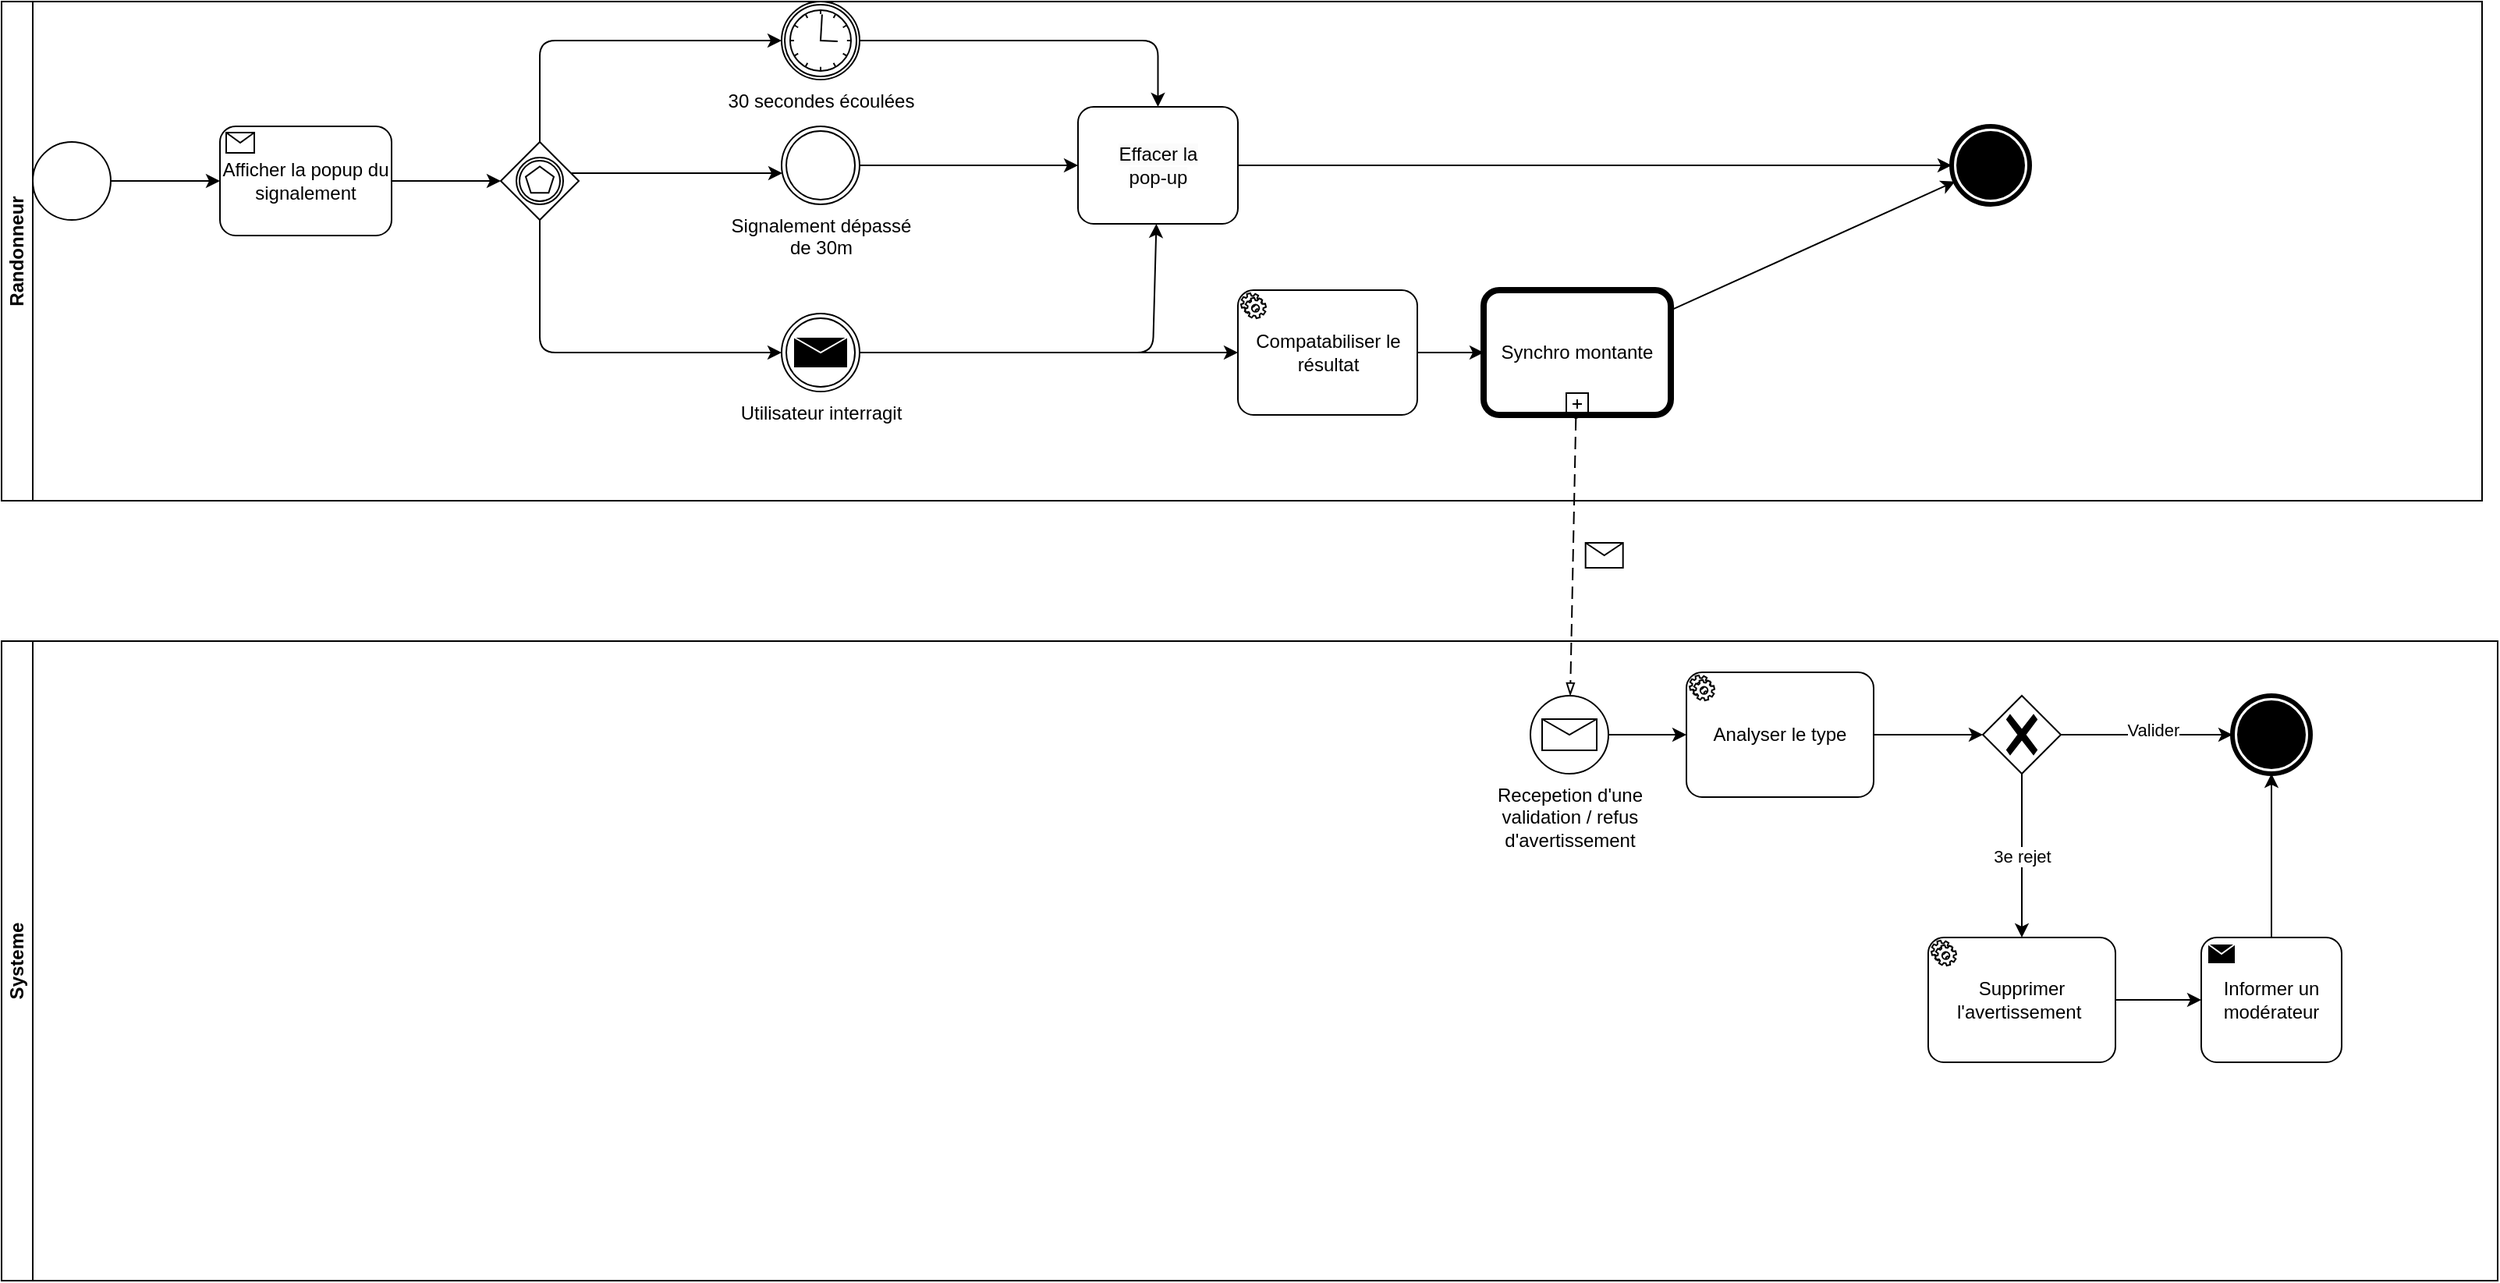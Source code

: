 <mxfile>
    <diagram id="Pdd0l_VAVQ6jBrc3Ih5y" name="Page-1">
        <mxGraphModel dx="1065" dy="456" grid="1" gridSize="10" guides="1" tooltips="1" connect="1" arrows="1" fold="1" page="1" pageScale="1" pageWidth="850" pageHeight="1100" math="0" shadow="0">
            <root>
                <mxCell id="0"/>
                <mxCell id="1" parent="0"/>
                <mxCell id="134" value="" style="endArrow=blockThin;html=1;labelPosition=left;verticalLabelPosition=middle;align=right;verticalAlign=middle;dashed=1;dashPattern=8 4;endFill=0;startArrow=oval;startFill=0;endSize=6;startSize=4;" edge="1" parent="1" source="95" target="125">
                    <mxGeometry relative="1" as="geometry">
                        <mxPoint x="1160" y="450" as="sourcePoint"/>
                        <mxPoint x="1320" y="450" as="targetPoint"/>
                    </mxGeometry>
                </mxCell>
                <mxCell id="135" value="" style="shape=message;html=1;outlineConnect=0;labelPosition=left;verticalLabelPosition=middle;align=right;verticalAlign=middle;spacingRight=5;labelBackgroundColor=#ffffff;" vertex="1" parent="134">
                    <mxGeometry width="24" height="16" relative="1" as="geometry">
                        <mxPoint x="8" y="-8" as="offset"/>
                    </mxGeometry>
                </mxCell>
                <mxCell id="136" value="Systeme" style="swimlane;startSize=20;horizontal=0;html=1;whiteSpace=wrap;" vertex="1" parent="1">
                    <mxGeometry y="410" width="1600" height="410" as="geometry"/>
                </mxCell>
                <mxCell id="36" value="" style="points=[[0.25,0.25,0],[0.5,0,0],[0.75,0.25,0],[1,0.5,0],[0.75,0.75,0],[0.5,1,0],[0.25,0.75,0],[0,0.5,0]];shape=mxgraph.bpmn.gateway2;html=1;verticalLabelPosition=bottom;labelBackgroundColor=#ffffff;verticalAlign=top;align=center;perimeter=rhombusPerimeter;outlineConnect=0;outline=none;symbol=none;gwType=exclusive;" parent="136" vertex="1">
                    <mxGeometry x="1270" y="35" width="50" height="50" as="geometry"/>
                </mxCell>
                <mxCell id="106" value="Supprimer l'avertissement&amp;nbsp;" style="points=[[0.25,0,0],[0.5,0,0],[0.75,0,0],[1,0.25,0],[1,0.5,0],[1,0.75,0],[0.75,1,0],[0.5,1,0],[0.25,1,0],[0,0.75,0],[0,0.5,0],[0,0.25,0]];shape=mxgraph.bpmn.task;whiteSpace=wrap;rectStyle=rounded;size=10;html=1;taskMarker=service;" parent="136" vertex="1">
                    <mxGeometry x="1235" y="190" width="120" height="80" as="geometry"/>
                </mxCell>
                <mxCell id="104" value="3e rejet" style="edgeStyle=none;html=1;" parent="136" source="36" target="106" edge="1">
                    <mxGeometry relative="1" as="geometry">
                        <mxPoint x="1040" y="-145" as="targetPoint"/>
                        <Array as="points"/>
                        <mxPoint x="1295" y="215" as="sourcePoint"/>
                    </mxGeometry>
                </mxCell>
                <mxCell id="107" value="Informer un modérateur" style="points=[[0.25,0,0],[0.5,0,0],[0.75,0,0],[1,0.25,0],[1,0.5,0],[1,0.75,0],[0.75,1,0],[0.5,1,0],[0.25,1,0],[0,0.75,0],[0,0.5,0],[0,0.25,0]];shape=mxgraph.bpmn.task;whiteSpace=wrap;rectStyle=rounded;size=10;html=1;taskMarker=send;" parent="136" vertex="1">
                    <mxGeometry x="1410" y="190" width="90" height="80" as="geometry"/>
                </mxCell>
                <mxCell id="129" style="edgeStyle=none;html=1;" edge="1" parent="136" source="106" target="107">
                    <mxGeometry relative="1" as="geometry"/>
                </mxCell>
                <mxCell id="125" value="Recepetion d'une &lt;br&gt;validation / refus &lt;br&gt;d'avertissement" style="points=[[0.145,0.145,0],[0.5,0,0],[0.855,0.145,0],[1,0.5,0],[0.855,0.855,0],[0.5,1,0],[0.145,0.855,0],[0,0.5,0]];shape=mxgraph.bpmn.event;html=1;verticalLabelPosition=bottom;labelBackgroundColor=#ffffff;verticalAlign=top;align=center;perimeter=ellipsePerimeter;outlineConnect=0;aspect=fixed;outline=standard;symbol=message;" vertex="1" parent="136">
                    <mxGeometry x="980" y="35" width="50" height="50" as="geometry"/>
                </mxCell>
                <mxCell id="127" style="edgeStyle=none;html=1;" edge="1" parent="136" source="126" target="36">
                    <mxGeometry relative="1" as="geometry"/>
                </mxCell>
                <mxCell id="126" value="Analyser le type" style="points=[[0.25,0,0],[0.5,0,0],[0.75,0,0],[1,0.25,0],[1,0.5,0],[1,0.75,0],[0.75,1,0],[0.5,1,0],[0.25,1,0],[0,0.75,0],[0,0.5,0],[0,0.25,0]];shape=mxgraph.bpmn.task;whiteSpace=wrap;rectStyle=rounded;size=10;html=1;taskMarker=service;" vertex="1" parent="136">
                    <mxGeometry x="1080" y="20" width="120" height="80" as="geometry"/>
                </mxCell>
                <mxCell id="130" style="edgeStyle=none;html=1;" edge="1" parent="136" source="125" target="126">
                    <mxGeometry relative="1" as="geometry"/>
                </mxCell>
                <mxCell id="128" value="" style="points=[[0.145,0.145,0],[0.5,0,0],[0.855,0.145,0],[1,0.5,0],[0.855,0.855,0],[0.5,1,0],[0.145,0.855,0],[0,0.5,0]];shape=mxgraph.bpmn.event;html=1;verticalLabelPosition=bottom;labelBackgroundColor=#ffffff;verticalAlign=top;align=center;perimeter=ellipsePerimeter;outlineConnect=0;aspect=fixed;outline=end;symbol=terminate;" vertex="1" parent="136">
                    <mxGeometry x="1430" y="35" width="50" height="50" as="geometry"/>
                </mxCell>
                <mxCell id="101" value="Valider" style="edgeStyle=none;html=1;" parent="136" source="36" target="128" edge="1">
                    <mxGeometry x="0.062" y="3" relative="1" as="geometry">
                        <mxPoint as="offset"/>
                        <mxPoint x="1100" y="-355" as="targetPoint"/>
                    </mxGeometry>
                </mxCell>
                <mxCell id="131" style="edgeStyle=none;html=1;" edge="1" parent="136" source="107" target="128">
                    <mxGeometry relative="1" as="geometry"/>
                </mxCell>
                <mxCell id="137" value="Randonneur" style="swimlane;startSize=20;horizontal=0;html=1;whiteSpace=wrap;" vertex="1" parent="1">
                    <mxGeometry width="1590" height="320" as="geometry"/>
                </mxCell>
                <mxCell id="2" value="" style="points=[[0.145,0.145,0],[0.5,0,0],[0.855,0.145,0],[1,0.5,0],[0.855,0.855,0],[0.5,1,0],[0.145,0.855,0],[0,0.5,0]];shape=mxgraph.bpmn.event;html=1;verticalLabelPosition=bottom;labelBackgroundColor=#ffffff;verticalAlign=top;align=center;perimeter=ellipsePerimeter;outlineConnect=0;aspect=fixed;outline=standard;symbol=general;" parent="137" vertex="1">
                    <mxGeometry x="20" y="90" width="50" height="50" as="geometry"/>
                </mxCell>
                <mxCell id="3" value="" style="points=[[0.25,0.25,0],[0.5,0,0],[0.75,0.25,0],[1,0.5,0],[0.75,0.75,0],[0.5,1,0],[0.25,0.75,0],[0,0.5,0]];shape=mxgraph.bpmn.gateway2;html=1;verticalLabelPosition=bottom;labelBackgroundColor=#ffffff;verticalAlign=top;align=center;perimeter=rhombusPerimeter;outlineConnect=0;outline=catching;symbol=multiple;" parent="137" vertex="1">
                    <mxGeometry x="320" y="90" width="50" height="50" as="geometry"/>
                </mxCell>
                <mxCell id="5" value="Signalement dépassé &lt;br&gt;de 30m" style="points=[[0.145,0.145,0],[0.5,0,0],[0.855,0.145,0],[1,0.5,0],[0.855,0.855,0],[0.5,1,0],[0.145,0.855,0],[0,0.5,0]];shape=mxgraph.bpmn.event;html=1;verticalLabelPosition=bottom;labelBackgroundColor=#ffffff;verticalAlign=top;align=center;perimeter=ellipsePerimeter;outlineConnect=0;aspect=fixed;outline=throwing;symbol=general;" parent="137" vertex="1">
                    <mxGeometry x="500" y="80" width="50" height="50" as="geometry"/>
                </mxCell>
                <mxCell id="32" style="edgeStyle=orthogonalEdgeStyle;html=1;" parent="137" source="3" target="5" edge="1">
                    <mxGeometry relative="1" as="geometry">
                        <Array as="points">
                            <mxPoint x="430" y="110"/>
                            <mxPoint x="430" y="110"/>
                        </Array>
                    </mxGeometry>
                </mxCell>
                <mxCell id="12" style="edgeStyle=none;html=1;" parent="137" source="8" target="3" edge="1">
                    <mxGeometry relative="1" as="geometry"/>
                </mxCell>
                <mxCell id="8" value="Afficher la popup du signalement" style="points=[[0.25,0,0],[0.5,0,0],[0.75,0,0],[1,0.25,0],[1,0.5,0],[1,0.75,0],[0.75,1,0],[0.5,1,0],[0.25,1,0],[0,0.75,0],[0,0.5,0],[0,0.25,0]];shape=mxgraph.bpmn.task;whiteSpace=wrap;rectStyle=rounded;size=10;html=1;taskMarker=receive;" parent="137" vertex="1">
                    <mxGeometry x="140" y="80" width="110" height="70" as="geometry"/>
                </mxCell>
                <mxCell id="9" style="edgeStyle=none;html=1;" parent="137" source="2" target="8" edge="1">
                    <mxGeometry relative="1" as="geometry"/>
                </mxCell>
                <mxCell id="11" value="Utilisateur interragit" style="points=[[0.145,0.145,0],[0.5,0,0],[0.855,0.145,0],[1,0.5,0],[0.855,0.855,0],[0.5,1,0],[0.145,0.855,0],[0,0.5,0]];shape=mxgraph.bpmn.event;html=1;verticalLabelPosition=bottom;labelBackgroundColor=#ffffff;verticalAlign=top;align=center;perimeter=ellipsePerimeter;outlineConnect=0;aspect=fixed;outline=throwing;symbol=message;" parent="137" vertex="1">
                    <mxGeometry x="500" y="200" width="50" height="50" as="geometry"/>
                </mxCell>
                <mxCell id="20" style="edgeStyle=orthogonalEdgeStyle;html=1;" parent="137" source="3" target="11" edge="1">
                    <mxGeometry relative="1" as="geometry">
                        <Array as="points">
                            <mxPoint x="345" y="225"/>
                        </Array>
                    </mxGeometry>
                </mxCell>
                <mxCell id="16" value="" style="points=[[0.145,0.145,0],[0.5,0,0],[0.855,0.145,0],[1,0.5,0],[0.855,0.855,0],[0.5,1,0],[0.145,0.855,0],[0,0.5,0]];shape=mxgraph.bpmn.event;html=1;verticalLabelPosition=bottom;labelBackgroundColor=#ffffff;verticalAlign=top;align=center;perimeter=ellipsePerimeter;outlineConnect=0;aspect=fixed;outline=end;symbol=terminate;" parent="137" vertex="1">
                    <mxGeometry x="1250" y="80" width="50" height="50" as="geometry"/>
                </mxCell>
                <mxCell id="28" style="edgeStyle=orthogonalEdgeStyle;html=1;" parent="137" source="102" target="16" edge="1">
                    <mxGeometry relative="1" as="geometry">
                        <mxPoint x="787.5" y="105" as="sourcePoint"/>
                    </mxGeometry>
                </mxCell>
                <mxCell id="29" value="30 secondes écoulées" style="points=[[0.145,0.145,0],[0.5,0,0],[0.855,0.145,0],[1,0.5,0],[0.855,0.855,0],[0.5,1,0],[0.145,0.855,0],[0,0.5,0]];shape=mxgraph.bpmn.event;html=1;verticalLabelPosition=bottom;labelBackgroundColor=#ffffff;verticalAlign=top;align=center;perimeter=ellipsePerimeter;outlineConnect=0;aspect=fixed;outline=boundInt;symbol=timer;" parent="137" vertex="1">
                    <mxGeometry x="500" width="50" height="50" as="geometry"/>
                </mxCell>
                <mxCell id="31" style="edgeStyle=orthogonalEdgeStyle;html=1;" parent="137" source="3" target="29" edge="1">
                    <mxGeometry relative="1" as="geometry">
                        <Array as="points">
                            <mxPoint x="345" y="25"/>
                        </Array>
                    </mxGeometry>
                </mxCell>
                <mxCell id="37" style="edgeStyle=orthogonalEdgeStyle;html=1;" parent="137" source="11" target="116" edge="1">
                    <mxGeometry relative="1" as="geometry"/>
                </mxCell>
                <mxCell id="123" style="edgeStyle=none;html=1;" edge="1" parent="137" source="95" target="16">
                    <mxGeometry relative="1" as="geometry"/>
                </mxCell>
                <mxCell id="95" value="Synchro montante" style="points=[[0.25,0,0],[0.5,0,0],[0.75,0,0],[1,0.25,0],[1,0.5,0],[1,0.75,0],[0.75,1,0],[0.5,1,0],[0.25,1,0],[0,0.75,0],[0,0.5,0],[0,0.25,0]];shape=mxgraph.bpmn.task;whiteSpace=wrap;rectStyle=rounded;size=10;html=1;bpmnShapeType=call;isLoopSub=1;" parent="137" vertex="1">
                    <mxGeometry x="950" y="185" width="120" height="80" as="geometry"/>
                </mxCell>
                <mxCell id="102" value="&lt;span style=&quot;color: rgb(0, 0, 0); font-family: Helvetica; font-size: 12px; font-style: normal; font-variant-ligatures: normal; font-variant-caps: normal; font-weight: 400; letter-spacing: normal; orphans: 2; text-align: center; text-indent: 0px; text-transform: none; widows: 2; word-spacing: 0px; -webkit-text-stroke-width: 0px; background-color: rgb(251, 251, 251); text-decoration-thickness: initial; text-decoration-style: initial; text-decoration-color: initial; float: none; display: inline !important;&quot;&gt;Effacer la&lt;/span&gt;&lt;br style=&quot;border-color: var(--border-color); color: rgb(0, 0, 0); font-family: Helvetica; font-size: 12px; font-style: normal; font-variant-ligatures: normal; font-variant-caps: normal; font-weight: 400; letter-spacing: normal; orphans: 2; text-align: center; text-indent: 0px; text-transform: none; widows: 2; word-spacing: 0px; -webkit-text-stroke-width: 0px; background-color: rgb(251, 251, 251); text-decoration-thickness: initial; text-decoration-style: initial; text-decoration-color: initial;&quot;&gt;&lt;span style=&quot;color: rgb(0, 0, 0); font-family: Helvetica; font-size: 12px; font-style: normal; font-variant-ligatures: normal; font-variant-caps: normal; font-weight: 400; letter-spacing: normal; orphans: 2; text-align: center; text-indent: 0px; text-transform: none; widows: 2; word-spacing: 0px; -webkit-text-stroke-width: 0px; background-color: rgb(251, 251, 251); text-decoration-thickness: initial; text-decoration-style: initial; text-decoration-color: initial; float: none; display: inline !important;&quot;&gt;pop-up&lt;/span&gt;" style="points=[[0.25,0,0],[0.5,0,0],[0.75,0,0],[1,0.25,0],[1,0.5,0],[1,0.75,0],[0.75,1,0],[0.5,1,0],[0.25,1,0],[0,0.75,0],[0,0.5,0],[0,0.25,0]];shape=mxgraph.bpmn.task;whiteSpace=wrap;rectStyle=rounded;size=10;html=1;taskMarker=abstract;" parent="137" vertex="1">
                    <mxGeometry x="690" y="67.5" width="102.5" height="75" as="geometry"/>
                </mxCell>
                <mxCell id="81" style="edgeStyle=none;html=1;" parent="137" source="5" target="102" edge="1">
                    <mxGeometry relative="1" as="geometry">
                        <mxPoint x="687.5" y="105" as="targetPoint"/>
                    </mxGeometry>
                </mxCell>
                <mxCell id="121" style="edgeStyle=none;html=1;" edge="1" parent="137" source="116" target="95">
                    <mxGeometry relative="1" as="geometry"/>
                </mxCell>
                <mxCell id="116" value="Compatabiliser le résultat" style="points=[[0.25,0,0],[0.5,0,0],[0.75,0,0],[1,0.25,0],[1,0.5,0],[1,0.75,0],[0.75,1,0],[0.5,1,0],[0.25,1,0],[0,0.75,0],[0,0.5,0],[0,0.25,0]];shape=mxgraph.bpmn.task;whiteSpace=wrap;rectStyle=rounded;size=10;html=1;taskMarker=service;" parent="137" vertex="1">
                    <mxGeometry x="792.5" y="185" width="115" height="80" as="geometry"/>
                </mxCell>
                <mxCell id="99" style="edgeStyle=none;html=1;" parent="137" source="11" target="102" edge="1">
                    <mxGeometry relative="1" as="geometry">
                        <Array as="points">
                            <mxPoint x="738" y="225"/>
                        </Array>
                        <mxPoint x="737.667" y="145" as="targetPoint"/>
                    </mxGeometry>
                </mxCell>
                <mxCell id="33" style="edgeStyle=orthogonalEdgeStyle;html=1;" parent="137" source="29" target="102" edge="1">
                    <mxGeometry relative="1" as="geometry">
                        <mxPoint x="737.5" y="65" as="targetPoint"/>
                    </mxGeometry>
                </mxCell>
            </root>
        </mxGraphModel>
    </diagram>
</mxfile>